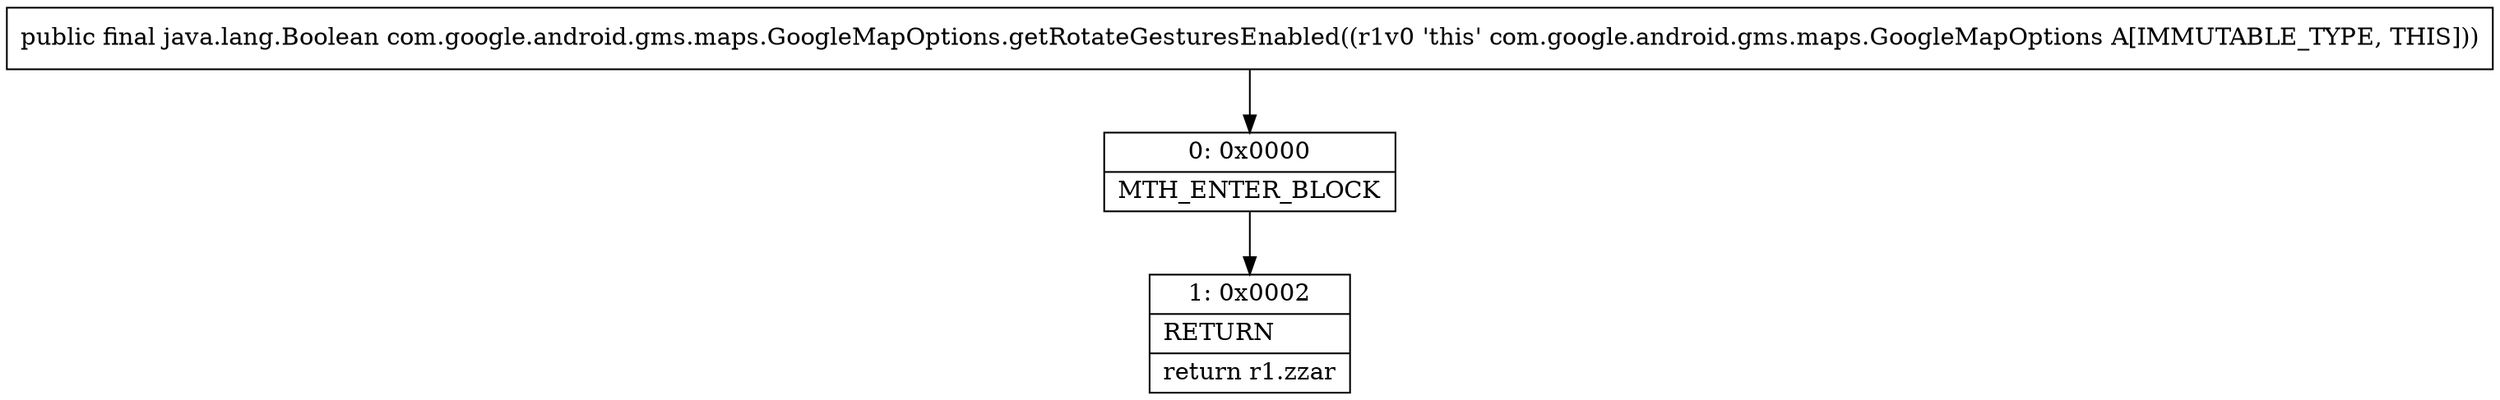 digraph "CFG forcom.google.android.gms.maps.GoogleMapOptions.getRotateGesturesEnabled()Ljava\/lang\/Boolean;" {
Node_0 [shape=record,label="{0\:\ 0x0000|MTH_ENTER_BLOCK\l}"];
Node_1 [shape=record,label="{1\:\ 0x0002|RETURN\l|return r1.zzar\l}"];
MethodNode[shape=record,label="{public final java.lang.Boolean com.google.android.gms.maps.GoogleMapOptions.getRotateGesturesEnabled((r1v0 'this' com.google.android.gms.maps.GoogleMapOptions A[IMMUTABLE_TYPE, THIS])) }"];
MethodNode -> Node_0;
Node_0 -> Node_1;
}

